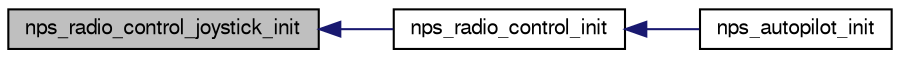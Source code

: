 digraph "nps_radio_control_joystick_init"
{
  edge [fontname="FreeSans",fontsize="10",labelfontname="FreeSans",labelfontsize="10"];
  node [fontname="FreeSans",fontsize="10",shape=record];
  rankdir="LR";
  Node1 [label="nps_radio_control_joystick_init",height=0.2,width=0.4,color="black", fillcolor="grey75", style="filled", fontcolor="black"];
  Node1 -> Node2 [dir="back",color="midnightblue",fontsize="10",style="solid",fontname="FreeSans"];
  Node2 [label="nps_radio_control_init",height=0.2,width=0.4,color="black", fillcolor="white", style="filled",URL="$nps__radio__control_8h.html#a1028b3dc0a115b1c2cbfbf478d60c1c7"];
  Node2 -> Node3 [dir="back",color="midnightblue",fontsize="10",style="solid",fontname="FreeSans"];
  Node3 [label="nps_autopilot_init",height=0.2,width=0.4,color="black", fillcolor="white", style="filled",URL="$nps__autopilot__fixedwing_8c.html#a3348493e992edd2442581c1d09446b4b"];
}
